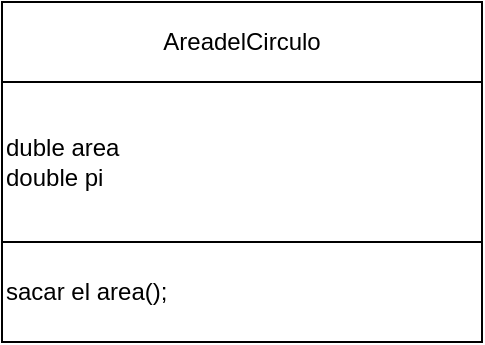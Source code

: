 <mxfile version="24.3.1" type="device">
  <diagram id="C5RBs43oDa-KdzZeNtuy" name="Page-1">
    <mxGraphModel dx="1386" dy="785" grid="1" gridSize="10" guides="1" tooltips="1" connect="1" arrows="1" fold="1" page="1" pageScale="1" pageWidth="827" pageHeight="1169" math="0" shadow="0">
      <root>
        <mxCell id="WIyWlLk6GJQsqaUBKTNV-0" />
        <mxCell id="WIyWlLk6GJQsqaUBKTNV-1" parent="WIyWlLk6GJQsqaUBKTNV-0" />
        <mxCell id="ObNhpqzmIXUb98eYwNpi-0" value="AreadelCirculo" style="rounded=0;whiteSpace=wrap;html=1;" vertex="1" parent="WIyWlLk6GJQsqaUBKTNV-1">
          <mxGeometry x="240" y="120" width="240" height="40" as="geometry" />
        </mxCell>
        <mxCell id="ObNhpqzmIXUb98eYwNpi-1" value="duble area&lt;div&gt;double pi&lt;/div&gt;" style="rounded=0;whiteSpace=wrap;html=1;align=left;" vertex="1" parent="WIyWlLk6GJQsqaUBKTNV-1">
          <mxGeometry x="240" y="160" width="240" height="80" as="geometry" />
        </mxCell>
        <mxCell id="ObNhpqzmIXUb98eYwNpi-2" value="sacar el area();" style="rounded=0;whiteSpace=wrap;html=1;align=left;" vertex="1" parent="WIyWlLk6GJQsqaUBKTNV-1">
          <mxGeometry x="240" y="240" width="240" height="50" as="geometry" />
        </mxCell>
      </root>
    </mxGraphModel>
  </diagram>
</mxfile>
